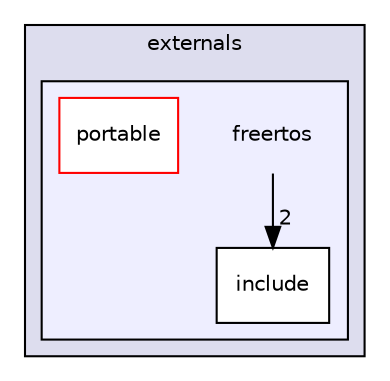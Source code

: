 digraph "muju/externals/freertos" {
  compound=true
  node [ fontsize="10", fontname="Helvetica"];
  edge [ labelfontsize="10", labelfontname="Helvetica"];
  subgraph clusterdir_05ce73a3381df79db5ec1287846eaba2 {
    graph [ bgcolor="#ddddee", pencolor="black", label="externals" fontname="Helvetica", fontsize="10", URL="dir_05ce73a3381df79db5ec1287846eaba2.html"]
  subgraph clusterdir_bf94159bc86ef15882825ee81b1307d0 {
    graph [ bgcolor="#eeeeff", pencolor="black", label="" URL="dir_bf94159bc86ef15882825ee81b1307d0.html"];
    dir_bf94159bc86ef15882825ee81b1307d0 [shape=plaintext label="freertos"];
    dir_26504c5ea873b8f03b2485db0ec4e57a [shape=box label="include" color="black" fillcolor="white" style="filled" URL="dir_26504c5ea873b8f03b2485db0ec4e57a.html"];
    dir_65a6813d0a826a2546accb9bf6e6d5d0 [shape=box label="portable" color="red" fillcolor="white" style="filled" URL="dir_65a6813d0a826a2546accb9bf6e6d5d0.html"];
  }
  }
  dir_bf94159bc86ef15882825ee81b1307d0->dir_26504c5ea873b8f03b2485db0ec4e57a [headlabel="2", labeldistance=1.5 headhref="dir_000054_000063.html"];
}
